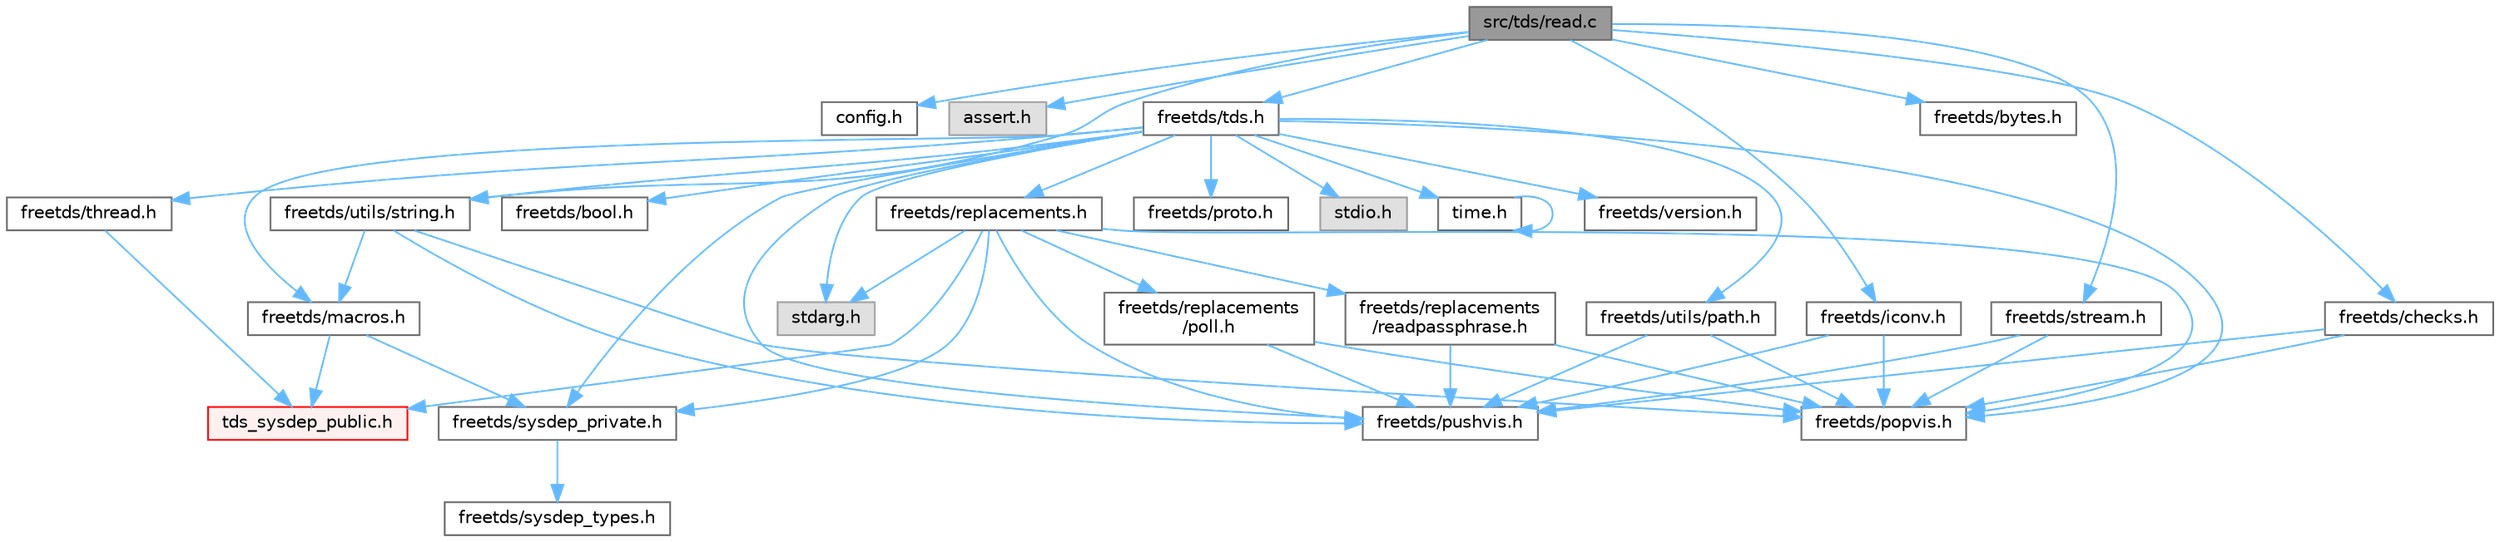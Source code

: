 digraph "src/tds/read.c"
{
 // LATEX_PDF_SIZE
  bgcolor="transparent";
  edge [fontname=Helvetica,fontsize=10,labelfontname=Helvetica,labelfontsize=10];
  node [fontname=Helvetica,fontsize=10,shape=box,height=0.2,width=0.4];
  Node1 [id="Node000001",label="src/tds/read.c",height=0.2,width=0.4,color="gray40", fillcolor="grey60", style="filled", fontcolor="black",tooltip="Grab data from TDS packets."];
  Node1 -> Node2 [id="edge1_Node000001_Node000002",color="steelblue1",style="solid",tooltip=" "];
  Node2 [id="Node000002",label="config.h",height=0.2,width=0.4,color="grey40", fillcolor="white", style="filled",URL="$a00536_source.html",tooltip=" "];
  Node1 -> Node3 [id="edge2_Node000001_Node000003",color="steelblue1",style="solid",tooltip=" "];
  Node3 [id="Node000003",label="assert.h",height=0.2,width=0.4,color="grey60", fillcolor="#E0E0E0", style="filled",tooltip=" "];
  Node1 -> Node4 [id="edge3_Node000001_Node000004",color="steelblue1",style="solid",tooltip=" "];
  Node4 [id="Node000004",label="freetds/tds.h",height=0.2,width=0.4,color="grey40", fillcolor="white", style="filled",URL="$a00431.html",tooltip="Main include file for libtds."];
  Node4 -> Node5 [id="edge4_Node000004_Node000005",color="steelblue1",style="solid",tooltip=" "];
  Node5 [id="Node000005",label="stdarg.h",height=0.2,width=0.4,color="grey60", fillcolor="#E0E0E0", style="filled",tooltip=" "];
  Node4 -> Node6 [id="edge5_Node000004_Node000006",color="steelblue1",style="solid",tooltip=" "];
  Node6 [id="Node000006",label="stdio.h",height=0.2,width=0.4,color="grey60", fillcolor="#E0E0E0", style="filled",tooltip=" "];
  Node4 -> Node7 [id="edge6_Node000004_Node000007",color="steelblue1",style="solid",tooltip=" "];
  Node7 [id="Node000007",label="time.h",height=0.2,width=0.4,color="grey40", fillcolor="white", style="filled",URL="$a00443_source.html",tooltip=" "];
  Node7 -> Node7 [id="edge7_Node000007_Node000007",color="steelblue1",style="solid",tooltip=" "];
  Node4 -> Node8 [id="edge8_Node000004_Node000008",color="steelblue1",style="solid",tooltip=" "];
  Node8 [id="Node000008",label="freetds/version.h",height=0.2,width=0.4,color="grey40", fillcolor="white", style="filled",URL="$a00500_source.html",tooltip=" "];
  Node4 -> Node9 [id="edge9_Node000004_Node000009",color="steelblue1",style="solid",tooltip=" "];
  Node9 [id="Node000009",label="freetds/sysdep_private.h",height=0.2,width=0.4,color="grey40", fillcolor="white", style="filled",URL="$a00434_source.html",tooltip=" "];
  Node9 -> Node10 [id="edge10_Node000009_Node000010",color="steelblue1",style="solid",tooltip=" "];
  Node10 [id="Node000010",label="freetds/sysdep_types.h",height=0.2,width=0.4,color="grey40", fillcolor="white", style="filled",URL="$a00506_source.html",tooltip=" "];
  Node4 -> Node11 [id="edge11_Node000004_Node000011",color="steelblue1",style="solid",tooltip=" "];
  Node11 [id="Node000011",label="freetds/thread.h",height=0.2,width=0.4,color="grey40", fillcolor="white", style="filled",URL="$a00437_source.html",tooltip=" "];
  Node11 -> Node12 [id="edge12_Node000011_Node000012",color="steelblue1",style="solid",tooltip=" "];
  Node12 [id="Node000012",label="tds_sysdep_public.h",height=0.2,width=0.4,color="red", fillcolor="#FFF0F0", style="filled",URL="$a00545_source.html",tooltip=" "];
  Node4 -> Node14 [id="edge13_Node000004_Node000014",color="steelblue1",style="solid",tooltip=" "];
  Node14 [id="Node000014",label="freetds/bool.h",height=0.2,width=0.4,color="grey40", fillcolor="white", style="filled",URL="$a00449_source.html",tooltip=" "];
  Node4 -> Node15 [id="edge14_Node000004_Node000015",color="steelblue1",style="solid",tooltip=" "];
  Node15 [id="Node000015",label="freetds/macros.h",height=0.2,width=0.4,color="grey40", fillcolor="white", style="filled",URL="$a00455_source.html",tooltip=" "];
  Node15 -> Node12 [id="edge15_Node000015_Node000012",color="steelblue1",style="solid",tooltip=" "];
  Node15 -> Node9 [id="edge16_Node000015_Node000009",color="steelblue1",style="solid",tooltip=" "];
  Node4 -> Node16 [id="edge17_Node000004_Node000016",color="steelblue1",style="solid",tooltip=" "];
  Node16 [id="Node000016",label="freetds/utils/string.h",height=0.2,width=0.4,color="grey40", fillcolor="white", style="filled",URL="$a00488_source.html",tooltip=" "];
  Node16 -> Node15 [id="edge18_Node000016_Node000015",color="steelblue1",style="solid",tooltip=" "];
  Node16 -> Node17 [id="edge19_Node000016_Node000017",color="steelblue1",style="solid",tooltip=" "];
  Node17 [id="Node000017",label="freetds/pushvis.h",height=0.2,width=0.4,color="grey40", fillcolor="white", style="filled",URL="$a00422_source.html",tooltip=" "];
  Node16 -> Node18 [id="edge20_Node000016_Node000018",color="steelblue1",style="solid",tooltip=" "];
  Node18 [id="Node000018",label="freetds/popvis.h",height=0.2,width=0.4,color="grey40", fillcolor="white", style="filled",URL="$a00416_source.html",tooltip=" "];
  Node4 -> Node19 [id="edge21_Node000004_Node000019",color="steelblue1",style="solid",tooltip=" "];
  Node19 [id="Node000019",label="freetds/utils/path.h",height=0.2,width=0.4,color="grey40", fillcolor="white", style="filled",URL="$a00497_source.html",tooltip=" "];
  Node19 -> Node17 [id="edge22_Node000019_Node000017",color="steelblue1",style="solid",tooltip=" "];
  Node19 -> Node18 [id="edge23_Node000019_Node000018",color="steelblue1",style="solid",tooltip=" "];
  Node4 -> Node20 [id="edge24_Node000004_Node000020",color="steelblue1",style="solid",tooltip=" "];
  Node20 [id="Node000020",label="freetds/replacements.h",height=0.2,width=0.4,color="grey40", fillcolor="white", style="filled",URL="$a00509_source.html",tooltip=" "];
  Node20 -> Node5 [id="edge25_Node000020_Node000005",color="steelblue1",style="solid",tooltip=" "];
  Node20 -> Node12 [id="edge26_Node000020_Node000012",color="steelblue1",style="solid",tooltip=" "];
  Node20 -> Node9 [id="edge27_Node000020_Node000009",color="steelblue1",style="solid",tooltip=" "];
  Node20 -> Node21 [id="edge28_Node000020_Node000021",color="steelblue1",style="solid",tooltip=" "];
  Node21 [id="Node000021",label="freetds/replacements\l/readpassphrase.h",height=0.2,width=0.4,color="grey40", fillcolor="white", style="filled",URL="$a00515_source.html",tooltip=" "];
  Node21 -> Node17 [id="edge29_Node000021_Node000017",color="steelblue1",style="solid",tooltip=" "];
  Node21 -> Node18 [id="edge30_Node000021_Node000018",color="steelblue1",style="solid",tooltip=" "];
  Node20 -> Node22 [id="edge31_Node000020_Node000022",color="steelblue1",style="solid",tooltip=" "];
  Node22 [id="Node000022",label="freetds/replacements\l/poll.h",height=0.2,width=0.4,color="grey40", fillcolor="white", style="filled",URL="$a00512.html",tooltip="Provide poll call where missing."];
  Node22 -> Node17 [id="edge32_Node000022_Node000017",color="steelblue1",style="solid",tooltip=" "];
  Node22 -> Node18 [id="edge33_Node000022_Node000018",color="steelblue1",style="solid",tooltip=" "];
  Node20 -> Node17 [id="edge34_Node000020_Node000017",color="steelblue1",style="solid",tooltip=" "];
  Node20 -> Node18 [id="edge35_Node000020_Node000018",color="steelblue1",style="solid",tooltip=" "];
  Node4 -> Node17 [id="edge36_Node000004_Node000017",color="steelblue1",style="solid",tooltip=" "];
  Node4 -> Node23 [id="edge37_Node000004_Node000023",color="steelblue1",style="solid",tooltip=" "];
  Node23 [id="Node000023",label="freetds/proto.h",height=0.2,width=0.4,color="grey40", fillcolor="white", style="filled",URL="$a00419_source.html",tooltip=" "];
  Node4 -> Node18 [id="edge38_Node000004_Node000018",color="steelblue1",style="solid",tooltip=" "];
  Node1 -> Node24 [id="edge39_Node000001_Node000024",color="steelblue1",style="solid",tooltip=" "];
  Node24 [id="Node000024",label="freetds/iconv.h",height=0.2,width=0.4,color="grey40", fillcolor="white", style="filled",URL="$a00410_source.html",tooltip=" "];
  Node24 -> Node17 [id="edge40_Node000024_Node000017",color="steelblue1",style="solid",tooltip=" "];
  Node24 -> Node18 [id="edge41_Node000024_Node000018",color="steelblue1",style="solid",tooltip=" "];
  Node1 -> Node25 [id="edge42_Node000001_Node000025",color="steelblue1",style="solid",tooltip=" "];
  Node25 [id="Node000025",label="freetds/bytes.h",height=0.2,width=0.4,color="grey40", fillcolor="white", style="filled",URL="$a00395_source.html",tooltip=" "];
  Node1 -> Node26 [id="edge43_Node000001_Node000026",color="steelblue1",style="solid",tooltip=" "];
  Node26 [id="Node000026",label="freetds/stream.h",height=0.2,width=0.4,color="grey40", fillcolor="white", style="filled",URL="$a00428_source.html",tooltip=" "];
  Node26 -> Node17 [id="edge44_Node000026_Node000017",color="steelblue1",style="solid",tooltip=" "];
  Node26 -> Node18 [id="edge45_Node000026_Node000018",color="steelblue1",style="solid",tooltip=" "];
  Node1 -> Node16 [id="edge46_Node000001_Node000016",color="steelblue1",style="solid",tooltip=" "];
  Node1 -> Node27 [id="edge47_Node000001_Node000027",color="steelblue1",style="solid",tooltip=" "];
  Node27 [id="Node000027",label="freetds/checks.h",height=0.2,width=0.4,color="grey40", fillcolor="white", style="filled",URL="$a00452_source.html",tooltip=" "];
  Node27 -> Node17 [id="edge48_Node000027_Node000017",color="steelblue1",style="solid",tooltip=" "];
  Node27 -> Node18 [id="edge49_Node000027_Node000018",color="steelblue1",style="solid",tooltip=" "];
}
